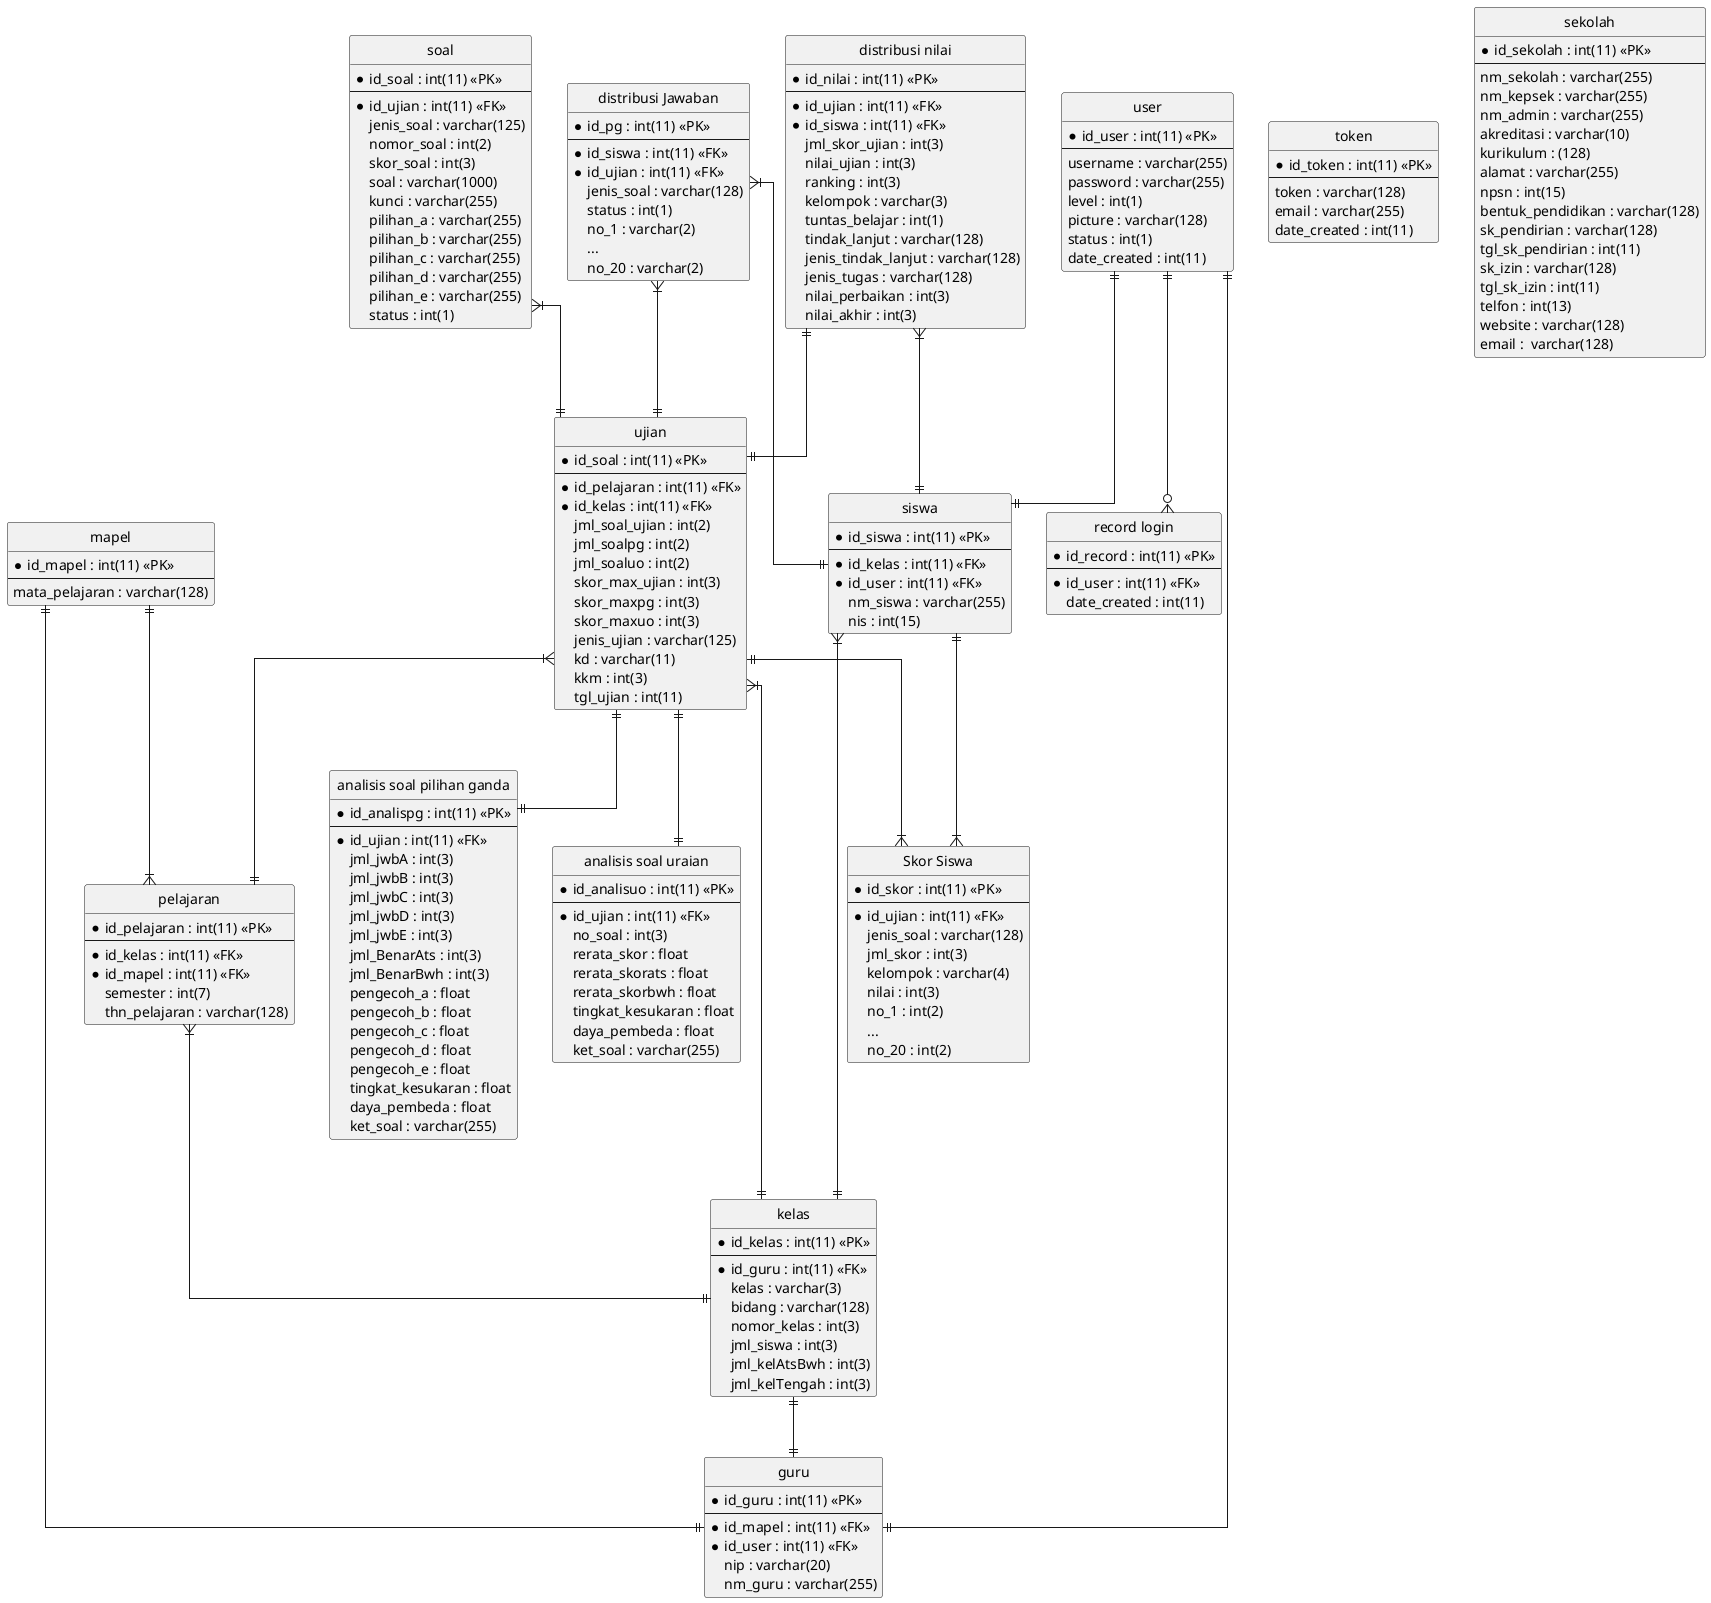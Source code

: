 @startuml ERD
' hide the spot
hide circle

' avoid problems with angled crows feet
skinparam linetype ortho

entity "user" as tb_user {
  *id_user : int(11) <<PK>>
  --
  username : varchar(255)
  password : varchar(255)
  level : int(1)
  picture : varchar(128)
  status : int(1)
  date_created : int(11)
}

entity "token" as tb_token {
  *id_token : int(11) <<PK>>
  --
  token : varchar(128)
  email : varchar(255)
  date_created : int(11)
}

entity "soal" as tb_soal {
  *id_soal : int(11) <<PK>>
  --
  *id_ujian : int(11) <<FK>>
  jenis_soal : varchar(125)
  nomor_soal : int(2)
  skor_soal : int(3)
  soal : varchar(1000)
  kunci : varchar(255)
  pilihan_a : varchar(255)
  pilihan_b : varchar(255)
  pilihan_c : varchar(255)
  pilihan_d : varchar(255)
  pilihan_e : varchar(255)
  status : int(1)
}
entity "ujian" as tb_ujian {
  *id_soal : int(11) <<PK>>
  --
  *id_pelajaran : int(11) <<FK>>
  *id_kelas : int(11) <<FK>>
  jml_soal_ujian : int(2)
  jml_soalpg : int(2)
  jml_soaluo : int(2)
  skor_max_ujian : int(3)
  skor_maxpg : int(3)
  skor_maxuo : int(3)
  jenis_ujian : varchar(125)
  kd : varchar(11)
  kkm : int(3)
  tgl_ujian : int(11)
}
entity "siswa" as tb_siswa{
  *id_siswa : int(11) <<PK>>
  --
  *id_kelas : int(11) <<FK>>
  *id_user : int(11) <<FK>>
  nm_siswa : varchar(255)
  nis : int(15)
}
entity "sekolah" as tb_sekolah {
  *id_sekolah : int(11) <<PK>>
  --
  nm_sekolah : varchar(255)
  nm_kepsek : varchar(255)
  nm_admin : varchar(255)
  akreditasi : varchar(10)
  kurikulum : (128)
  alamat : varchar(255)
  npsn : int(15)
  bentuk_pendidikan : varchar(128)
  sk_pendirian : varchar(128)
  tgl_sk_pendirian : int(11)
  sk_izin : varchar(128)
  tgl_sk_izin : int(11)
  telfon : int(13)
  website : varchar(128)
  email :  varchar(128)
}
entity "record login" as tb_record_login {
  *id_record : int(11) <<PK>>
  --
  *id_user : int(11) <<FK>>
  date_created : int(11)
}
entity "mapel" as tb_mapel {
  *id_mapel : int(11) <<PK>>
  --
  mata_pelajaran : varchar(128)
}
entity "pelajaran" as r_pelajaran {
  *id_pelajaran : int(11) <<PK>>
  --
  *id_kelas : int(11) <<FK>>
  *id_mapel : int(11) <<FK>>
  semester : int(7)
  thn_pelajaran : varchar(128)
}
entity "kelas" as tb_kelas {
  *id_kelas : int(11) <<PK>>
  --
  *id_guru : int(11) <<FK>>
  kelas : varchar(3)
  bidang : varchar(128)
  nomor_kelas : int(3)
  jml_siswa : int(3)
  jml_kelAtsBwh : int(3)
  jml_kelTengah : int(3)
}
entity "guru" as tb_guru {
  *id_guru : int(11) <<PK>>
  --
  *id_mapel : int(11) <<FK>>
  *id_user : int(11) <<FK>>
  nip : varchar(20)
  nm_guru : varchar(255)
}
entity "distribusi nilai" as tb_dist_nilai {
  *id_nilai : int(11) <<PK>>
  --
  *id_ujian : int(11) <<FK>>
  *id_siswa : int(11) <<FK>>
  jml_skor_ujian : int(3)
  nilai_ujian : int(3)
  ranking : int(3)
  kelompok : varchar(3)
  tuntas_belajar : int(1)
  tindak_lanjut : varchar(128)
  jenis_tindak_lanjut : varchar(128)
  jenis_tugas : varchar(128)
  nilai_perbaikan : int(3)
  nilai_akhir : int(3)
}
entity "distribusi Jawaban" as tb_dist_jwb {
  *id_pg : int(11) <<PK>>
  --
  *id_siswa : int(11) <<FK>>
  *id_ujian : int(11) <<FK>>
  jenis_soal : varchar(128)
  status : int(1)
  no_1 : varchar(2)
  ...
  no_20 : varchar(2)
}
entity "Skor Siswa" as tb_skor {
  *id_skor : int(11) <<PK>>
  --
  *id_ujian : int(11) <<FK>>
  jenis_soal : varchar(128)
  jml_skor : int(3)
  kelompok : varchar(4)
  nilai : int(3)
  no_1 : int(2)
  ...
  no_20 : int(2)
}

entity "analisis soal pilihan ganda" as tb_analis_soalpg {
  *id_analispg : int(11) <<PK>>
  --
  *id_ujian : int(11) <<FK>>
  jml_jwbA : int(3)
  jml_jwbB : int(3)
  jml_jwbC : int(3)
  jml_jwbD : int(3)
  jml_jwbE : int(3)
  jml_BenarAts : int(3)
  jml_BenarBwh : int(3)
  pengecoh_a : float
  pengecoh_b : float
  pengecoh_c : float
  pengecoh_d : float
  pengecoh_e : float
  tingkat_kesukaran : float
  daya_pembeda : float
  ket_soal : varchar(255)
}
entity "analisis soal uraian" as tb_analis_soaluo {
  *id_analisuo : int(11) <<PK>>
  --
  *id_ujian : int(11) <<FK>>
  no_soal : int(3)
  rerata_skor : float
  rerata_skorats : float
  rerata_skorbwh : float
  tingkat_kesukaran : float
  daya_pembeda : float
  ket_soal : varchar(255)
}


tb_user ||--|| tb_guru
tb_user ||--|| tb_siswa
tb_record_login }o-up-|| tb_user
tb_siswa }|--|| tb_kelas
tb_kelas ||--|| tb_guru
tb_guru ||-up-|| tb_mapel 
r_pelajaran }|-up-|| tb_mapel
r_pelajaran }|--|| tb_kelas
tb_ujian }|--|| r_pelajaran
tb_ujian }|--|| tb_kelas
tb_ujian ||--|{ tb_skor
tb_siswa ||--|{ tb_skor
tb_soal }|--|| tb_ujian
tb_dist_nilai ||--|| tb_ujian
tb_dist_jwb }|--|| tb_ujian
tb_dist_nilai }|--|| tb_siswa
tb_dist_jwb }|--|| tb_siswa
tb_analis_soalpg ||-up-|| tb_ujian
tb_analis_soaluo ||-up-|| tb_ujian
@enduml